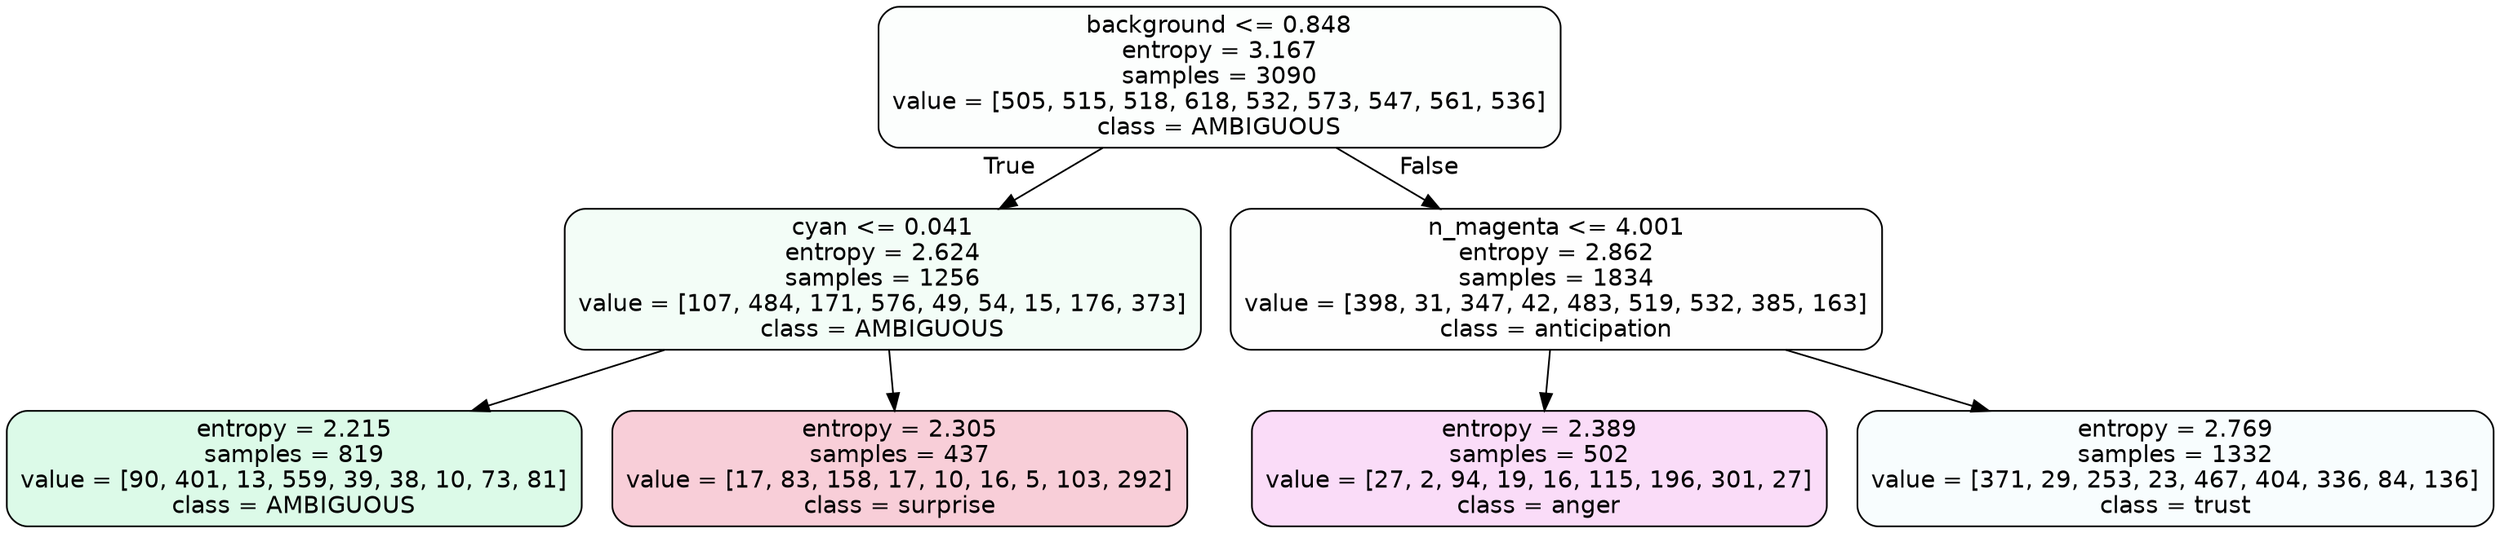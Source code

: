 digraph Tree {
node [shape=box, style="filled, rounded", color="black", fontname=helvetica] ;
edge [fontname=helvetica] ;
0 [label="background <= 0.848\nentropy = 3.167\nsamples = 3090\nvalue = [505, 515, 518, 618, 532, 573, 547, 561, 536]\nclass = AMBIGUOUS", fillcolor="#39e58103"] ;
1 [label="cyan <= 0.041\nentropy = 2.624\nsamples = 1256\nvalue = [107, 484, 171, 576, 49, 54, 15, 176, 373]\nclass = AMBIGUOUS", fillcolor="#39e5810f"] ;
0 -> 1 [labeldistance=2.5, labelangle=45, headlabel="True"] ;
2 [label="entropy = 2.215\nsamples = 819\nvalue = [90, 401, 13, 559, 39, 38, 10, 73, 81]\nclass = AMBIGUOUS", fillcolor="#39e5812d"] ;
1 -> 2 ;
3 [label="entropy = 2.305\nsamples = 437\nvalue = [17, 83, 158, 17, 10, 16, 5, 103, 292]\nclass = surprise", fillcolor="#e539643f"] ;
1 -> 3 ;
4 [label="n_magenta <= 4.001\nentropy = 2.862\nsamples = 1834\nvalue = [398, 31, 347, 42, 483, 519, 532, 385, 163]\nclass = anticipation", fillcolor="#8139e501"] ;
0 -> 4 [labeldistance=2.5, labelangle=-45, headlabel="False"] ;
5 [label="entropy = 2.389\nsamples = 502\nvalue = [27, 2, 94, 19, 16, 115, 196, 301, 27]\nclass = anger", fillcolor="#e539d72d"] ;
4 -> 5 ;
6 [label="entropy = 2.769\nsamples = 1332\nvalue = [371, 29, 253, 23, 467, 404, 336, 84, 136]\nclass = trust", fillcolor="#39d7e509"] ;
4 -> 6 ;
}